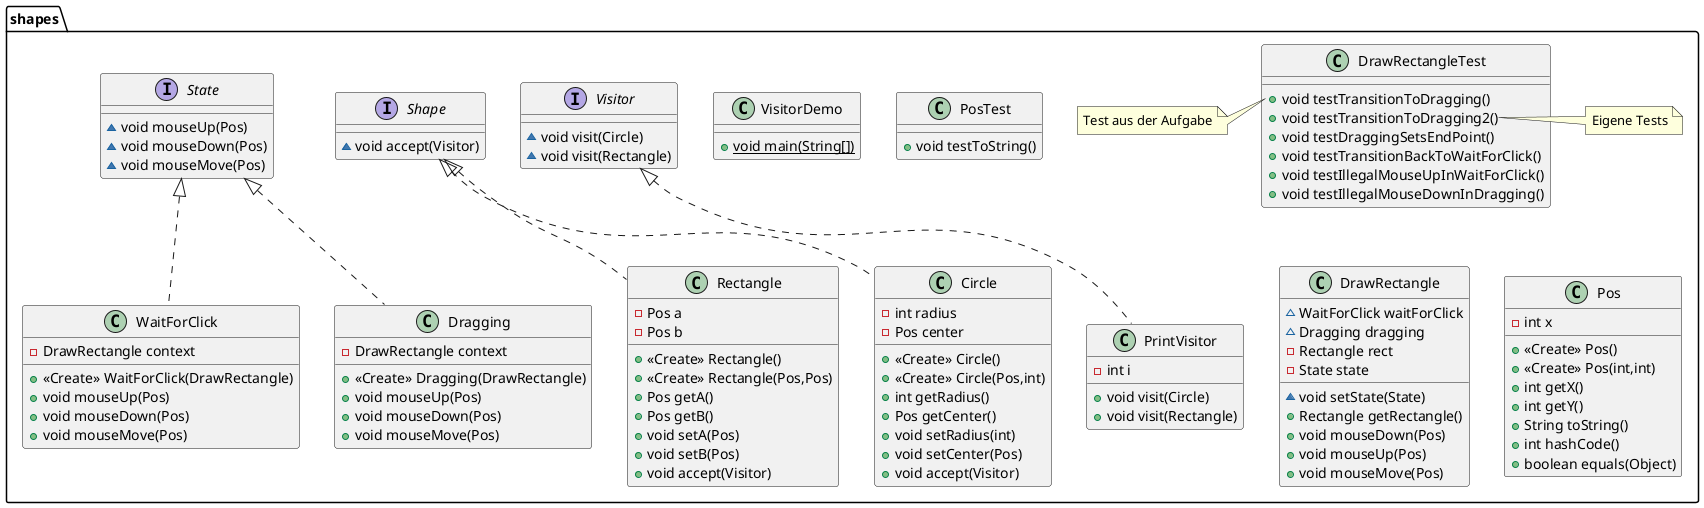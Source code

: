 @startuml
class shapes.DrawRectangleTest {
+ void testTransitionToDragging()
+ void testTransitionToDragging2()
+ void testDraggingSetsEndPoint()
+ void testTransitionBackToWaitForClick()
+ void testIllegalMouseUpInWaitForClick()
+ void testIllegalMouseDownInDragging()
}
note left of shapes.DrawRectangleTest::testTransitionToDragging()
Test aus der Aufgabe
end note
note right of shapes.DrawRectangleTest::testTransitionToDragging2()
Eigene Tests
end note

class shapes.Rectangle {
- Pos a
- Pos b
+ <<Create>> Rectangle()
+ <<Create>> Rectangle(Pos,Pos)
+ Pos getA()
+ Pos getB()
+ void setA(Pos)
+ void setB(Pos)
+ void accept(Visitor)
}


interface shapes.Visitor {
~ void visit(Circle)
~ void visit(Rectangle)
}

class shapes.WaitForClick {
- DrawRectangle context
+ <<Create>> WaitForClick(DrawRectangle)
+ void mouseUp(Pos)
+ void mouseDown(Pos)
+ void mouseMove(Pos)
}


class shapes.VisitorDemo {
+ {static} void main(String[])
}

class shapes.Dragging {
- DrawRectangle context
+ <<Create>> Dragging(DrawRectangle)
+ void mouseUp(Pos)
+ void mouseDown(Pos)
+ void mouseMove(Pos)
}


class shapes.PrintVisitor {
- int i
+ void visit(Circle)
+ void visit(Rectangle)
}


class shapes.PosTest {
+ void testToString()
}

class shapes.DrawRectangle {
~ WaitForClick waitForClick
~ Dragging dragging
- Rectangle rect
- State state
~ void setState(State)
+ Rectangle getRectangle()
+ void mouseDown(Pos)
+ void mouseUp(Pos)
+ void mouseMove(Pos)
}


class shapes.Circle {
- int radius
- Pos center
+ <<Create>> Circle()
+ <<Create>> Circle(Pos,int)
+ int getRadius()
+ Pos getCenter()
+ void setRadius(int)
+ void setCenter(Pos)
+ void accept(Visitor)
}


interface shapes.Shape {
~ void accept(Visitor)
}

class shapes.Pos {
- int x
+ <<Create>> Pos()
+ <<Create>> Pos(int,int)
+ int getX()
+ int getY()
+ String toString()
+ int hashCode()
+ boolean equals(Object)
}


interface shapes.State {
~ void mouseUp(Pos)
~ void mouseDown(Pos)
~ void mouseMove(Pos)
}



shapes.Shape <|.. shapes.Rectangle
shapes.State <|.. shapes.WaitForClick
shapes.State <|.. shapes.Dragging
shapes.Visitor <|.. shapes.PrintVisitor
shapes.Shape <|.. shapes.Circle
@enduml